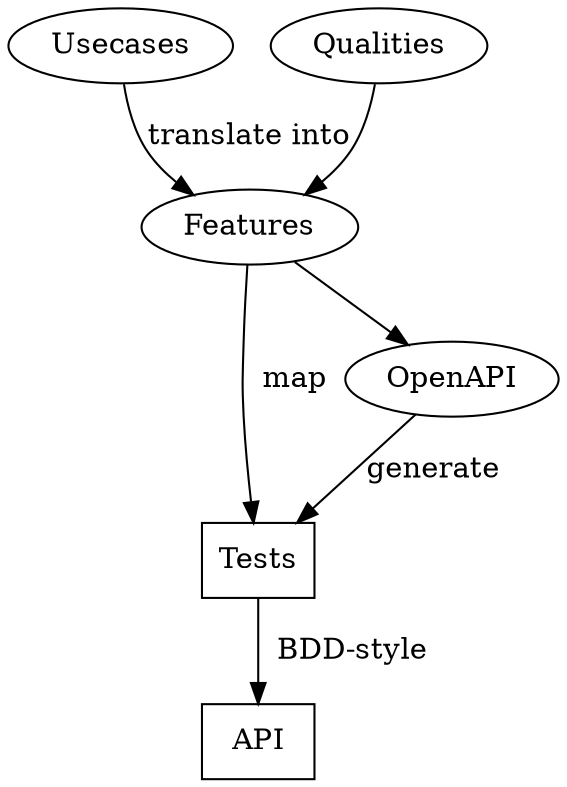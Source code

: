   digraph {
  node [shape=box]; Tests; API;
  node [shape=ellipse]; Usecases;Qualities;Features;OpenAPI
    {
      Usecases -> Features[label="translate into"];
      Qualities -> Features;
      Features -> OpenAPI[label=""];
      Features -> Tests[label="  map"];
      OpenAPI -> Tests[label="generate"];
      Tests -> API [label="  BDD-style"];
    }
  }
